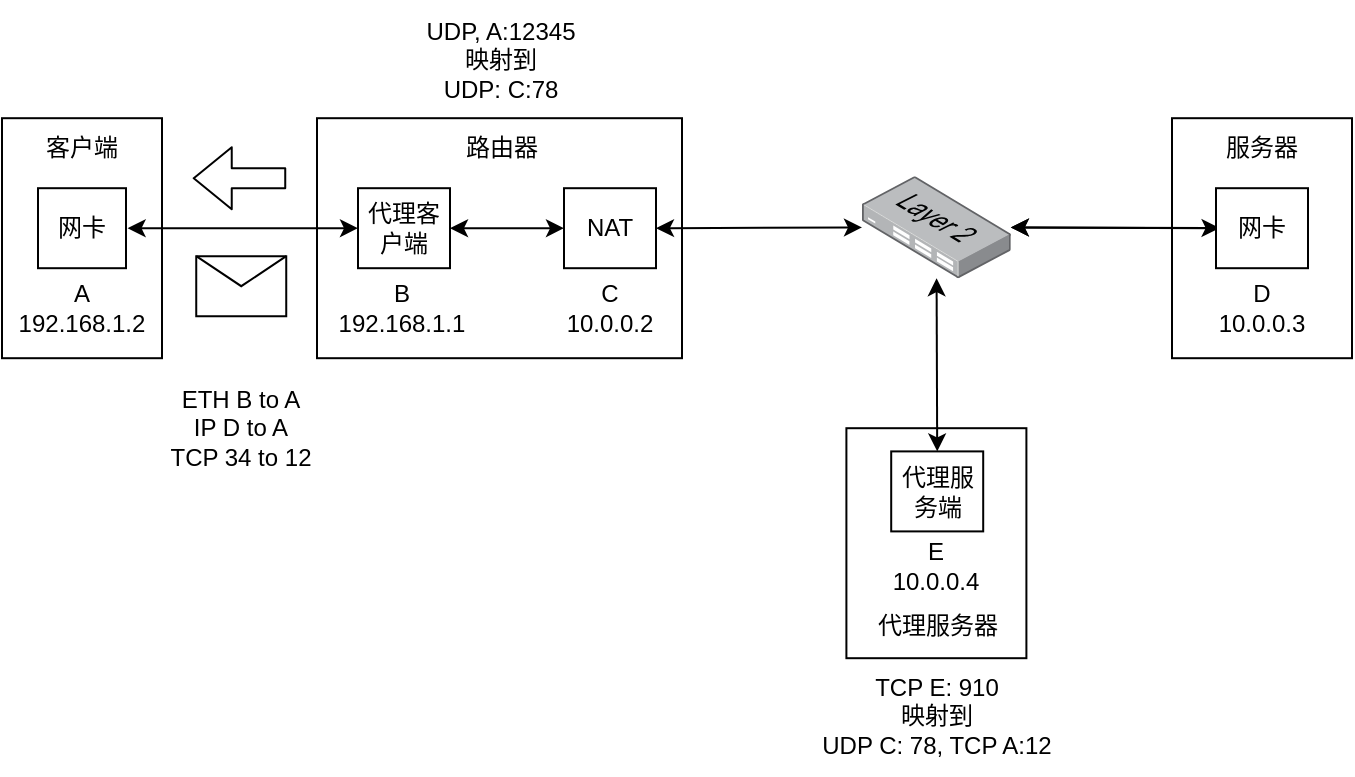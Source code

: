<mxfile scale="4" border="0">
    <diagram id="0X3G2N7tNAbBKsN83A1v" name="Page-1">
        <mxGraphModel dx="1041" dy="540" grid="1" gridSize="10" guides="1" tooltips="1" connect="1" arrows="1" fold="1" page="1" pageScale="1" pageWidth="827" pageHeight="1169" math="0" shadow="0">
            <root>
                <mxCell id="0"/>
                <mxCell id="1" parent="0"/>
                <mxCell id="31" value="" style="shape=message;html=1;html=1;outlineConnect=0;labelPosition=center;verticalLabelPosition=bottom;align=center;verticalAlign=top;" parent="1" vertex="1">
                    <mxGeometry x="173.12" y="298.1" width="45" height="30" as="geometry"/>
                </mxCell>
                <mxCell id="32" value="" style="shape=flexArrow;endArrow=classic;html=1;" parent="1" edge="1">
                    <mxGeometry width="50" height="50" relative="1" as="geometry">
                        <mxPoint x="218.12" y="259.1" as="sourcePoint"/>
                        <mxPoint x="171.37" y="259.1" as="targetPoint"/>
                    </mxGeometry>
                </mxCell>
                <mxCell id="33" value="ETH B to A&lt;br&gt;IP D to A&lt;br&gt;TCP 34 to 12" style="text;html=1;strokeColor=none;fillColor=none;align=center;verticalAlign=middle;whiteSpace=wrap;rounded=0;" parent="1" vertex="1">
                    <mxGeometry x="150" y="359.1" width="91.25" height="50" as="geometry"/>
                </mxCell>
                <mxCell id="64" value="TCP E: 910&lt;br&gt;映射到&lt;br&gt;UDP C: 78, TCP A:12" style="text;html=1;strokeColor=none;fillColor=none;align=center;verticalAlign=middle;whiteSpace=wrap;rounded=0;" vertex="1" parent="1">
                    <mxGeometry x="482.98" y="499.1" width="121.25" height="58.2" as="geometry"/>
                </mxCell>
                <mxCell id="65" value="UDP, A:12345&lt;br&gt;映射到&lt;br&gt;UDP: C:78" style="text;html=1;strokeColor=none;fillColor=none;align=center;verticalAlign=middle;whiteSpace=wrap;rounded=0;" vertex="1" parent="1">
                    <mxGeometry x="265.37" y="170" width="121.25" height="59.1" as="geometry"/>
                </mxCell>
                <mxCell id="66" value="" style="rounded=0;whiteSpace=wrap;html=1;" vertex="1" parent="1">
                    <mxGeometry x="661" y="229.1" width="90" height="120" as="geometry"/>
                </mxCell>
                <mxCell id="67" value="" style="rounded=0;whiteSpace=wrap;html=1;" vertex="1" parent="1">
                    <mxGeometry x="498.2" y="384.1" width="90" height="115" as="geometry"/>
                </mxCell>
                <mxCell id="68" value="" style="rounded=0;whiteSpace=wrap;html=1;" vertex="1" parent="1">
                    <mxGeometry x="233.5" y="229.1" width="182.5" height="120" as="geometry"/>
                </mxCell>
                <mxCell id="69" value="" style="rounded=0;whiteSpace=wrap;html=1;" vertex="1" parent="1">
                    <mxGeometry x="76" y="229.1" width="80" height="120" as="geometry"/>
                </mxCell>
                <mxCell id="70" value="客户端" style="text;html=1;strokeColor=none;fillColor=none;align=center;verticalAlign=middle;whiteSpace=wrap;rounded=0;" vertex="1" parent="1">
                    <mxGeometry x="76" y="229.1" width="80" height="30" as="geometry"/>
                </mxCell>
                <mxCell id="71" value="A&lt;br&gt;192.168.1.2" style="text;html=1;strokeColor=none;fillColor=none;align=center;verticalAlign=middle;whiteSpace=wrap;rounded=0;" vertex="1" parent="1">
                    <mxGeometry x="76" y="309.1" width="80" height="30" as="geometry"/>
                </mxCell>
                <mxCell id="72" value="路由器" style="text;html=1;strokeColor=none;fillColor=none;align=center;verticalAlign=middle;whiteSpace=wrap;rounded=0;" vertex="1" parent="1">
                    <mxGeometry x="286" y="229.1" width="80" height="30" as="geometry"/>
                </mxCell>
                <mxCell id="73" value="B&lt;br&gt;192.168.1.1" style="text;html=1;strokeColor=none;fillColor=none;align=center;verticalAlign=middle;whiteSpace=wrap;rounded=0;" vertex="1" parent="1">
                    <mxGeometry x="236" y="309.1" width="80" height="30" as="geometry"/>
                </mxCell>
                <mxCell id="74" value="" style="endArrow=classic;startArrow=classic;html=1;" edge="1" parent="1">
                    <mxGeometry width="50" height="50" relative="1" as="geometry">
                        <mxPoint x="138.8" y="284.1" as="sourcePoint"/>
                        <mxPoint x="254" y="284.1" as="targetPoint"/>
                    </mxGeometry>
                </mxCell>
                <mxCell id="75" value="C&lt;br&gt;10.0.0.2" style="text;html=1;strokeColor=none;fillColor=none;align=center;verticalAlign=middle;whiteSpace=wrap;rounded=0;" vertex="1" parent="1">
                    <mxGeometry x="340" y="309.1" width="80" height="30" as="geometry"/>
                </mxCell>
                <mxCell id="76" value="服务器" style="text;html=1;strokeColor=none;fillColor=none;align=center;verticalAlign=middle;whiteSpace=wrap;rounded=0;" vertex="1" parent="1">
                    <mxGeometry x="666" y="229.1" width="80" height="30" as="geometry"/>
                </mxCell>
                <mxCell id="77" value="D&lt;br&gt;10.0.0.3" style="text;html=1;strokeColor=none;fillColor=none;align=center;verticalAlign=middle;whiteSpace=wrap;rounded=0;" vertex="1" parent="1">
                    <mxGeometry x="666" y="309.1" width="80" height="30" as="geometry"/>
                </mxCell>
                <mxCell id="78" value="" style="endArrow=classic;startArrow=classic;html=1;exitX=1;exitY=0.5;exitDx=0;exitDy=0;" edge="1" parent="1" source="87" target="79">
                    <mxGeometry width="50" height="50" relative="1" as="geometry">
                        <mxPoint x="402" y="284.033" as="sourcePoint"/>
                        <mxPoint x="446" y="159.1" as="targetPoint"/>
                    </mxGeometry>
                </mxCell>
                <mxCell id="79" value="" style="points=[];aspect=fixed;html=1;align=center;shadow=0;dashed=0;image;image=img/lib/allied_telesis/switch/Switch_24_port_L2.svg;" vertex="1" parent="1">
                    <mxGeometry x="506" y="258.1" width="74.4" height="51" as="geometry"/>
                </mxCell>
                <mxCell id="80" value="" style="endArrow=classic;startArrow=classic;html=1;" edge="1" parent="1" source="79">
                    <mxGeometry width="50" height="50" relative="1" as="geometry">
                        <mxPoint x="556" y="209.423" as="sourcePoint"/>
                        <mxPoint x="684.8" y="284.033" as="targetPoint"/>
                    </mxGeometry>
                </mxCell>
                <mxCell id="81" value="代理服务器" style="text;html=1;strokeColor=none;fillColor=none;align=center;verticalAlign=middle;whiteSpace=wrap;rounded=0;" vertex="1" parent="1">
                    <mxGeometry x="503.6" y="467.5" width="80" height="30" as="geometry"/>
                </mxCell>
                <mxCell id="82" value="E&lt;br&gt;10.0.0.4" style="text;html=1;strokeColor=none;fillColor=none;align=center;verticalAlign=middle;whiteSpace=wrap;rounded=0;" vertex="1" parent="1">
                    <mxGeometry x="502.8" y="437.5" width="80" height="30" as="geometry"/>
                </mxCell>
                <mxCell id="83" value="" style="endArrow=classic;startArrow=classic;html=1;entryX=0.5;entryY=0;entryDx=0;entryDy=0;" edge="1" parent="1" source="79" target="90">
                    <mxGeometry width="50" height="50" relative="1" as="geometry">
                        <mxPoint x="546.0" y="359.104" as="sourcePoint"/>
                        <mxPoint x="541.551" y="400.9" as="targetPoint"/>
                    </mxGeometry>
                </mxCell>
                <mxCell id="84" value="网卡" style="rounded=0;whiteSpace=wrap;html=1;" vertex="1" parent="1">
                    <mxGeometry x="94" y="264.1" width="44" height="40" as="geometry"/>
                </mxCell>
                <mxCell id="85" style="edgeStyle=none;html=1;exitX=1;exitY=0.5;exitDx=0;exitDy=0;entryX=0;entryY=0.5;entryDx=0;entryDy=0;startArrow=classic;startFill=1;" edge="1" parent="1" source="86" target="87">
                    <mxGeometry relative="1" as="geometry"/>
                </mxCell>
                <mxCell id="86" value="代理客户端" style="rounded=0;whiteSpace=wrap;html=1;" vertex="1" parent="1">
                    <mxGeometry x="254" y="264.1" width="46" height="40" as="geometry"/>
                </mxCell>
                <mxCell id="87" value="NAT" style="rounded=0;whiteSpace=wrap;html=1;" vertex="1" parent="1">
                    <mxGeometry x="357" y="264.1" width="46" height="40" as="geometry"/>
                </mxCell>
                <mxCell id="88" value="" style="edgeStyle=none;html=1;exitX=0;exitY=0.5;exitDx=0;exitDy=0;" edge="1" parent="1" source="89" target="79">
                    <mxGeometry relative="1" as="geometry"/>
                </mxCell>
                <mxCell id="89" value="网卡" style="rounded=0;whiteSpace=wrap;html=1;" vertex="1" parent="1">
                    <mxGeometry x="683" y="264.1" width="46" height="40" as="geometry"/>
                </mxCell>
                <mxCell id="90" value="代理服务端" style="rounded=0;whiteSpace=wrap;html=1;" vertex="1" parent="1">
                    <mxGeometry x="520.6" y="395.7" width="46" height="40" as="geometry"/>
                </mxCell>
            </root>
        </mxGraphModel>
    </diagram>
</mxfile>
